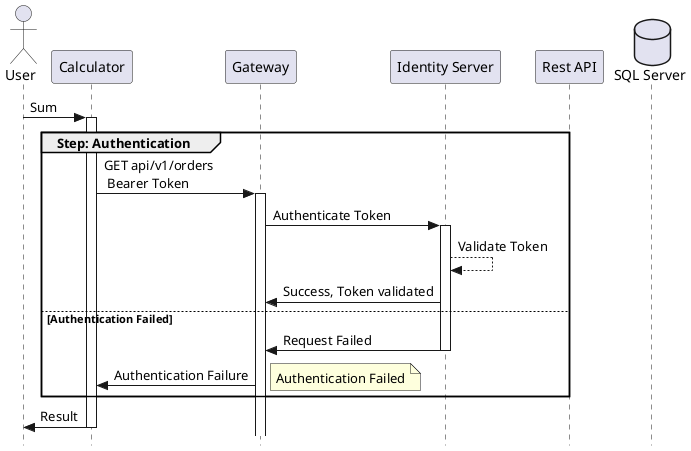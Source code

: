 @startuml Calculator
actor "User" as caluser
participant "Calculator" as calci 
participant "Gateway" as GW
participant "Identity Server" as ISP
participant "Rest API" as restapi
database "SQL Server" as sqls
skinparam style strictuml
caluser -> calci ++ : Sum
group Step: Authentication
    calci -> GW ++ : GET api/v1/orders \n Bearer Token
    GW -> ISP ++ : Authenticate Token
    ISP --> ISP : Validate Token
    GW <- ISP : Success, Token validated
else Authentication Failed
    GW <- ISP --: Request Failed
    calci <- GW : Authentication Failure
    note right: Authentication Failed
end
caluser <- calci -- : Result 
@enduml